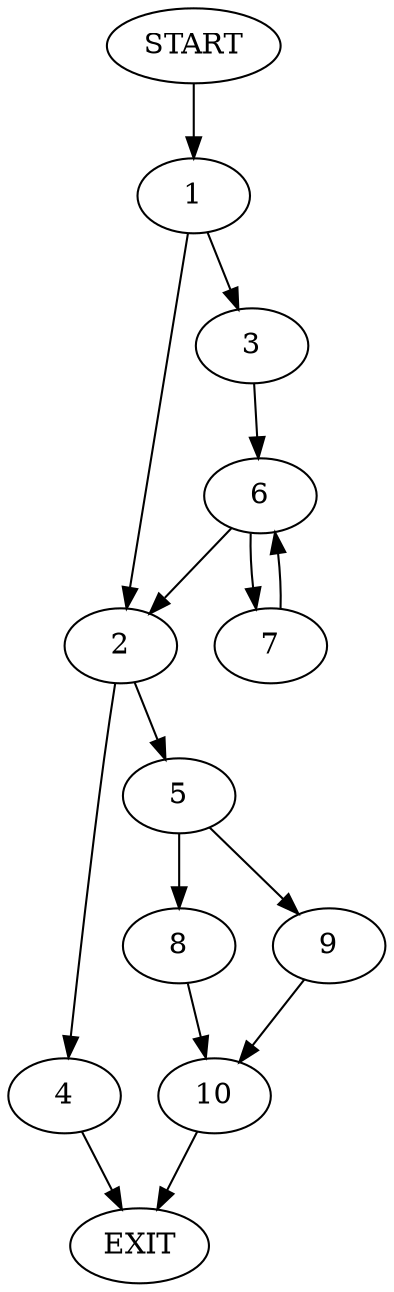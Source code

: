 digraph {
0 [label="START"]
11 [label="EXIT"]
0 -> 1
1 -> 2
1 -> 3
2 -> 4
2 -> 5
3 -> 6
6 -> 2
6 -> 7
7 -> 6
5 -> 8
5 -> 9
4 -> 11
8 -> 10
9 -> 10
10 -> 11
}
